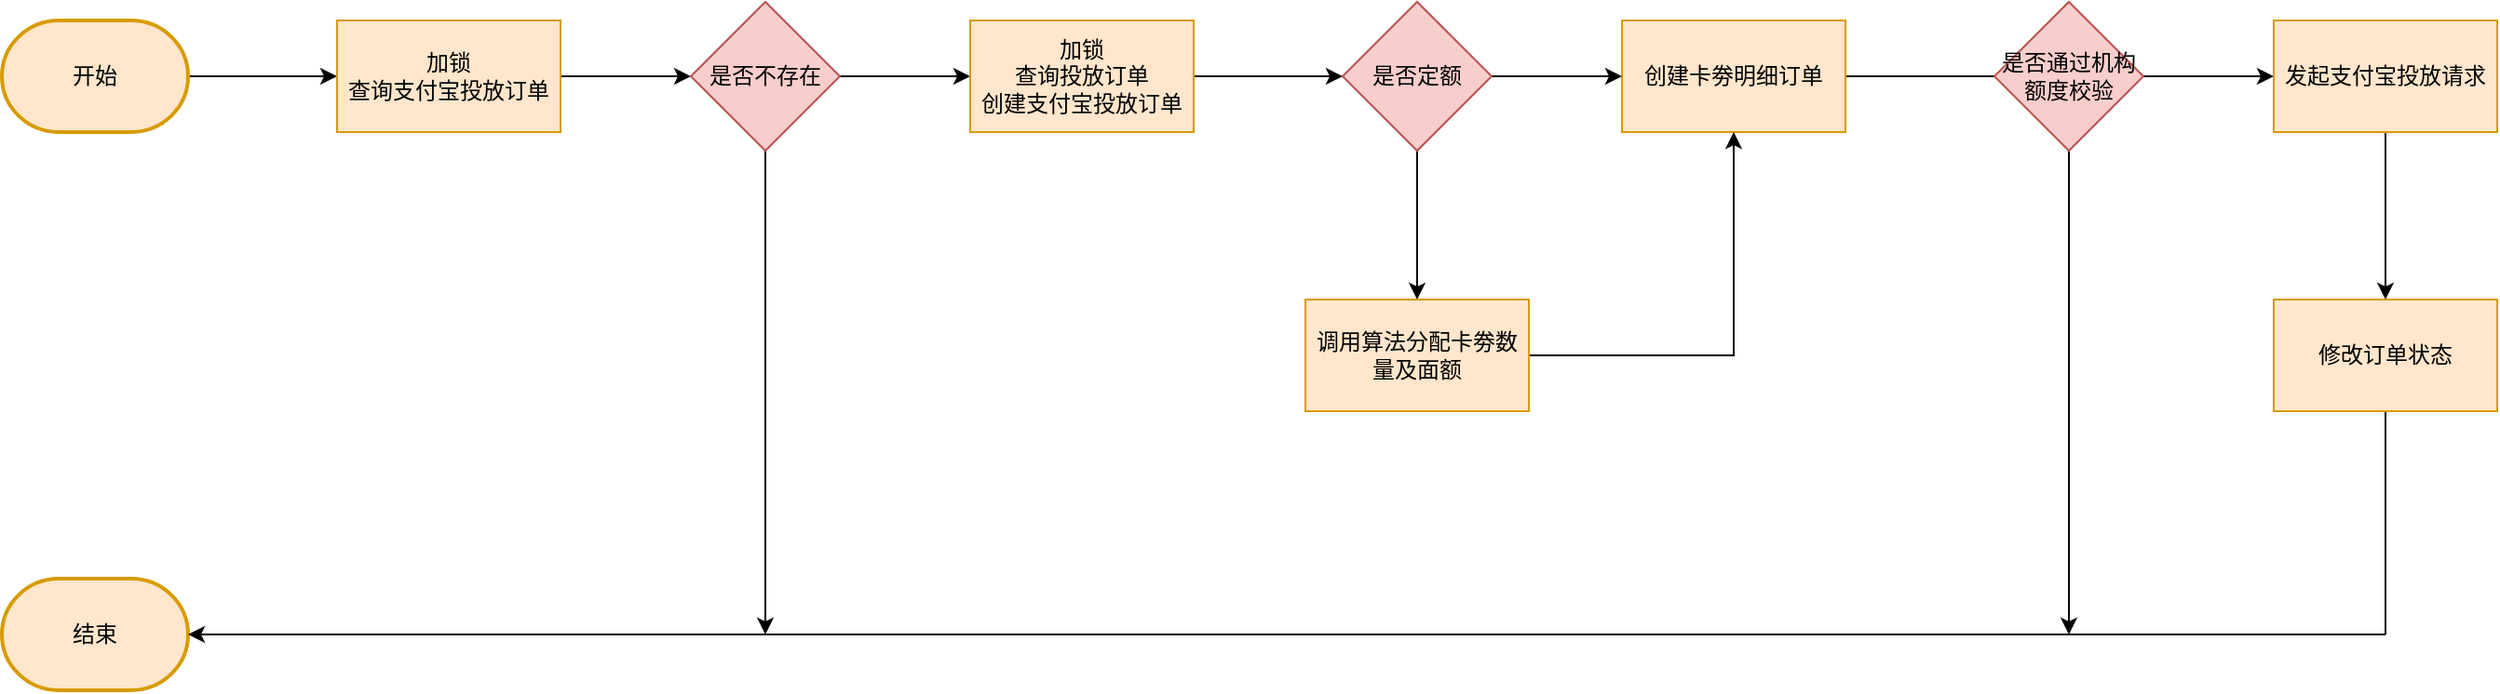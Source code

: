 <mxfile version="24.0.0" type="github">
  <diagram name="第 1 页" id="8frAWVtzLvTuzlNs_-fz">
    <mxGraphModel dx="1434" dy="737" grid="1" gridSize="10" guides="1" tooltips="1" connect="1" arrows="1" fold="1" page="1" pageScale="1" pageWidth="1654" pageHeight="2336" math="0" shadow="0">
      <root>
        <mxCell id="0" />
        <mxCell id="1" parent="0" />
        <mxCell id="g6f9Jw1fsvvUWU2UvQlF-10" value="" style="edgeStyle=orthogonalEdgeStyle;rounded=0;orthogonalLoop=1;jettySize=auto;html=1;" edge="1" parent="1" source="g6f9Jw1fsvvUWU2UvQlF-1" target="g6f9Jw1fsvvUWU2UvQlF-2">
          <mxGeometry relative="1" as="geometry" />
        </mxCell>
        <mxCell id="g6f9Jw1fsvvUWU2UvQlF-1" value="开始" style="strokeWidth=2;html=1;shape=mxgraph.flowchart.terminator;whiteSpace=wrap;fillColor=#ffe6cc;strokeColor=#d79b00;" vertex="1" parent="1">
          <mxGeometry x="170" y="110" width="100" height="60" as="geometry" />
        </mxCell>
        <mxCell id="g6f9Jw1fsvvUWU2UvQlF-11" value="" style="edgeStyle=orthogonalEdgeStyle;rounded=0;orthogonalLoop=1;jettySize=auto;html=1;" edge="1" parent="1" source="g6f9Jw1fsvvUWU2UvQlF-2" target="g6f9Jw1fsvvUWU2UvQlF-3">
          <mxGeometry relative="1" as="geometry" />
        </mxCell>
        <mxCell id="g6f9Jw1fsvvUWU2UvQlF-2" value="加锁&lt;div&gt;查询支付宝投放订单&lt;/div&gt;" style="rounded=0;whiteSpace=wrap;html=1;fillColor=#ffe6cc;strokeColor=#d79b00;" vertex="1" parent="1">
          <mxGeometry x="350" y="110" width="120" height="60" as="geometry" />
        </mxCell>
        <mxCell id="g6f9Jw1fsvvUWU2UvQlF-12" value="" style="edgeStyle=orthogonalEdgeStyle;rounded=0;orthogonalLoop=1;jettySize=auto;html=1;" edge="1" parent="1" source="g6f9Jw1fsvvUWU2UvQlF-3" target="g6f9Jw1fsvvUWU2UvQlF-4">
          <mxGeometry relative="1" as="geometry" />
        </mxCell>
        <mxCell id="g6f9Jw1fsvvUWU2UvQlF-26" style="edgeStyle=orthogonalEdgeStyle;rounded=0;orthogonalLoop=1;jettySize=auto;html=1;" edge="1" parent="1" source="g6f9Jw1fsvvUWU2UvQlF-3">
          <mxGeometry relative="1" as="geometry">
            <mxPoint x="580" y="440" as="targetPoint" />
          </mxGeometry>
        </mxCell>
        <mxCell id="g6f9Jw1fsvvUWU2UvQlF-3" value="是否不存在" style="rhombus;whiteSpace=wrap;html=1;fillColor=#f8cecc;strokeColor=#b85450;" vertex="1" parent="1">
          <mxGeometry x="540" y="100" width="80" height="80" as="geometry" />
        </mxCell>
        <mxCell id="g6f9Jw1fsvvUWU2UvQlF-13" value="" style="edgeStyle=orthogonalEdgeStyle;rounded=0;orthogonalLoop=1;jettySize=auto;html=1;" edge="1" parent="1" source="g6f9Jw1fsvvUWU2UvQlF-4" target="g6f9Jw1fsvvUWU2UvQlF-6">
          <mxGeometry relative="1" as="geometry" />
        </mxCell>
        <mxCell id="g6f9Jw1fsvvUWU2UvQlF-4" value="加锁&lt;div&gt;查询投放订单&lt;br&gt;&lt;div&gt;创建支付宝投放订单&lt;/div&gt;&lt;/div&gt;" style="rounded=0;whiteSpace=wrap;html=1;fillColor=#ffe6cc;strokeColor=#d79b00;" vertex="1" parent="1">
          <mxGeometry x="690" y="110" width="120" height="60" as="geometry" />
        </mxCell>
        <mxCell id="g6f9Jw1fsvvUWU2UvQlF-15" value="" style="edgeStyle=orthogonalEdgeStyle;rounded=0;orthogonalLoop=1;jettySize=auto;html=1;" edge="1" parent="1" source="g6f9Jw1fsvvUWU2UvQlF-5">
          <mxGeometry relative="1" as="geometry">
            <mxPoint x="1260" y="140" as="targetPoint" />
          </mxGeometry>
        </mxCell>
        <mxCell id="g6f9Jw1fsvvUWU2UvQlF-5" value="创建卡劵明细订单" style="rounded=0;whiteSpace=wrap;html=1;fillColor=#ffe6cc;strokeColor=#d79b00;" vertex="1" parent="1">
          <mxGeometry x="1040" y="110" width="120" height="60" as="geometry" />
        </mxCell>
        <mxCell id="g6f9Jw1fsvvUWU2UvQlF-14" value="" style="edgeStyle=orthogonalEdgeStyle;rounded=0;orthogonalLoop=1;jettySize=auto;html=1;" edge="1" parent="1" source="g6f9Jw1fsvvUWU2UvQlF-6" target="g6f9Jw1fsvvUWU2UvQlF-5">
          <mxGeometry relative="1" as="geometry" />
        </mxCell>
        <mxCell id="g6f9Jw1fsvvUWU2UvQlF-17" value="" style="edgeStyle=orthogonalEdgeStyle;rounded=0;orthogonalLoop=1;jettySize=auto;html=1;" edge="1" parent="1" source="g6f9Jw1fsvvUWU2UvQlF-6" target="g6f9Jw1fsvvUWU2UvQlF-8">
          <mxGeometry relative="1" as="geometry" />
        </mxCell>
        <mxCell id="g6f9Jw1fsvvUWU2UvQlF-6" value="是否定额" style="rhombus;whiteSpace=wrap;html=1;fillColor=#f8cecc;strokeColor=#b85450;" vertex="1" parent="1">
          <mxGeometry x="890" y="100" width="80" height="80" as="geometry" />
        </mxCell>
        <mxCell id="g6f9Jw1fsvvUWU2UvQlF-16" style="edgeStyle=orthogonalEdgeStyle;rounded=0;orthogonalLoop=1;jettySize=auto;html=1;" edge="1" parent="1" source="g6f9Jw1fsvvUWU2UvQlF-8" target="g6f9Jw1fsvvUWU2UvQlF-5">
          <mxGeometry relative="1" as="geometry" />
        </mxCell>
        <mxCell id="g6f9Jw1fsvvUWU2UvQlF-8" value="调用算法分配卡劵数量及面额" style="rounded=0;whiteSpace=wrap;html=1;fillColor=#ffe6cc;strokeColor=#d79b00;" vertex="1" parent="1">
          <mxGeometry x="870" y="260" width="120" height="60" as="geometry" />
        </mxCell>
        <mxCell id="g6f9Jw1fsvvUWU2UvQlF-18" value="结束" style="strokeWidth=2;html=1;shape=mxgraph.flowchart.terminator;whiteSpace=wrap;fillColor=#ffe6cc;strokeColor=#d79b00;" vertex="1" parent="1">
          <mxGeometry x="170" y="410" width="100" height="60" as="geometry" />
        </mxCell>
        <mxCell id="g6f9Jw1fsvvUWU2UvQlF-23" value="" style="edgeStyle=orthogonalEdgeStyle;rounded=0;orthogonalLoop=1;jettySize=auto;html=1;" edge="1" parent="1" source="g6f9Jw1fsvvUWU2UvQlF-19" target="g6f9Jw1fsvvUWU2UvQlF-20">
          <mxGeometry relative="1" as="geometry" />
        </mxCell>
        <mxCell id="g6f9Jw1fsvvUWU2UvQlF-27" style="edgeStyle=orthogonalEdgeStyle;rounded=0;orthogonalLoop=1;jettySize=auto;html=1;" edge="1" parent="1" source="g6f9Jw1fsvvUWU2UvQlF-19">
          <mxGeometry relative="1" as="geometry">
            <mxPoint x="1280" y="440" as="targetPoint" />
          </mxGeometry>
        </mxCell>
        <mxCell id="g6f9Jw1fsvvUWU2UvQlF-19" value="是否通过机构额度校验" style="rhombus;whiteSpace=wrap;html=1;fillColor=#f8cecc;strokeColor=#b85450;" vertex="1" parent="1">
          <mxGeometry x="1240" y="100" width="80" height="80" as="geometry" />
        </mxCell>
        <mxCell id="g6f9Jw1fsvvUWU2UvQlF-22" value="" style="edgeStyle=orthogonalEdgeStyle;rounded=0;orthogonalLoop=1;jettySize=auto;html=1;" edge="1" parent="1" source="g6f9Jw1fsvvUWU2UvQlF-20" target="g6f9Jw1fsvvUWU2UvQlF-21">
          <mxGeometry relative="1" as="geometry" />
        </mxCell>
        <mxCell id="g6f9Jw1fsvvUWU2UvQlF-20" value="发起支付宝投放请求" style="rounded=0;whiteSpace=wrap;html=1;fillColor=#ffe6cc;strokeColor=#d79b00;" vertex="1" parent="1">
          <mxGeometry x="1390" y="110" width="120" height="60" as="geometry" />
        </mxCell>
        <mxCell id="g6f9Jw1fsvvUWU2UvQlF-24" style="edgeStyle=orthogonalEdgeStyle;rounded=0;orthogonalLoop=1;jettySize=auto;html=1;endArrow=none;endFill=0;" edge="1" parent="1" source="g6f9Jw1fsvvUWU2UvQlF-21">
          <mxGeometry relative="1" as="geometry">
            <mxPoint x="1450" y="440" as="targetPoint" />
          </mxGeometry>
        </mxCell>
        <mxCell id="g6f9Jw1fsvvUWU2UvQlF-21" value="修改订单状态" style="rounded=0;whiteSpace=wrap;html=1;fillColor=#ffe6cc;strokeColor=#d79b00;" vertex="1" parent="1">
          <mxGeometry x="1390" y="260" width="120" height="60" as="geometry" />
        </mxCell>
        <mxCell id="g6f9Jw1fsvvUWU2UvQlF-25" value="" style="endArrow=classic;html=1;rounded=0;entryX=1;entryY=0.5;entryDx=0;entryDy=0;entryPerimeter=0;" edge="1" parent="1" target="g6f9Jw1fsvvUWU2UvQlF-18">
          <mxGeometry width="50" height="50" relative="1" as="geometry">
            <mxPoint x="1450" y="440" as="sourcePoint" />
            <mxPoint x="890" y="390" as="targetPoint" />
          </mxGeometry>
        </mxCell>
      </root>
    </mxGraphModel>
  </diagram>
</mxfile>
